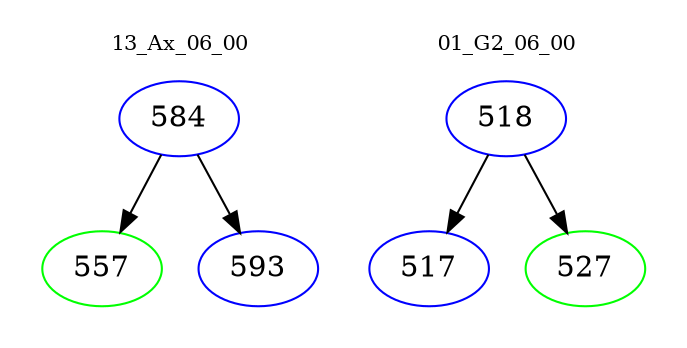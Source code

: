 digraph{
subgraph cluster_0 {
color = white
label = "13_Ax_06_00";
fontsize=10;
T0_584 [label="584", color="blue"]
T0_584 -> T0_557 [color="black"]
T0_557 [label="557", color="green"]
T0_584 -> T0_593 [color="black"]
T0_593 [label="593", color="blue"]
}
subgraph cluster_1 {
color = white
label = "01_G2_06_00";
fontsize=10;
T1_518 [label="518", color="blue"]
T1_518 -> T1_517 [color="black"]
T1_517 [label="517", color="blue"]
T1_518 -> T1_527 [color="black"]
T1_527 [label="527", color="green"]
}
}
